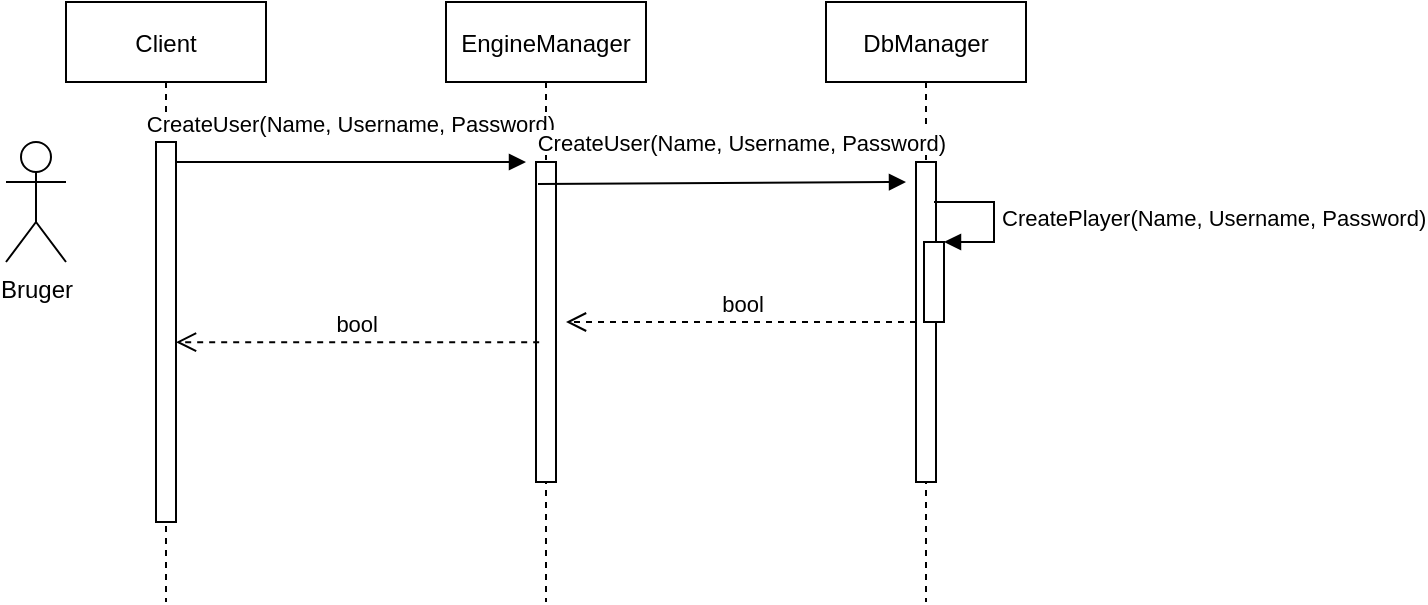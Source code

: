<mxfile version="18.0.1" type="device"><diagram id="iJ9n91fY2FCBvR-sSFoT" name="Side-1"><mxGraphModel dx="881" dy="448" grid="1" gridSize="10" guides="1" tooltips="1" connect="1" arrows="1" fold="1" page="1" pageScale="1" pageWidth="1654" pageHeight="1169" math="0" shadow="0"><root><mxCell id="0"/><mxCell id="1" parent="0"/><mxCell id="Rkr01xOBmXxOAei_y_3j-1" value="Client" style="shape=umlLifeline;perimeter=lifelinePerimeter;container=1;collapsible=0;recursiveResize=0;rounded=0;shadow=0;strokeWidth=1;" vertex="1" parent="1"><mxGeometry x="120" y="80" width="100" height="300" as="geometry"/></mxCell><mxCell id="Rkr01xOBmXxOAei_y_3j-2" value="" style="points=[];perimeter=orthogonalPerimeter;rounded=0;shadow=0;strokeWidth=1;" vertex="1" parent="Rkr01xOBmXxOAei_y_3j-1"><mxGeometry x="45" y="70" width="10" height="190" as="geometry"/></mxCell><mxCell id="Rkr01xOBmXxOAei_y_3j-3" value="EngineManager" style="shape=umlLifeline;perimeter=lifelinePerimeter;container=1;collapsible=0;recursiveResize=0;rounded=0;shadow=0;strokeWidth=1;" vertex="1" parent="1"><mxGeometry x="310" y="80" width="100" height="300" as="geometry"/></mxCell><mxCell id="Rkr01xOBmXxOAei_y_3j-4" value="" style="points=[];perimeter=orthogonalPerimeter;rounded=0;shadow=0;strokeWidth=1;" vertex="1" parent="Rkr01xOBmXxOAei_y_3j-3"><mxGeometry x="45" y="80" width="10" height="160" as="geometry"/></mxCell><mxCell id="Rkr01xOBmXxOAei_y_3j-5" value="bool" style="verticalAlign=bottom;endArrow=open;dashed=1;endSize=8;shadow=0;strokeWidth=1;exitX=0.159;exitY=0.563;exitDx=0;exitDy=0;exitPerimeter=0;" edge="1" parent="1" source="Rkr01xOBmXxOAei_y_3j-4" target="Rkr01xOBmXxOAei_y_3j-2"><mxGeometry relative="1" as="geometry"><mxPoint x="275" y="236" as="targetPoint"/></mxGeometry></mxCell><mxCell id="Rkr01xOBmXxOAei_y_3j-6" value="CreateUser(Name, Username, Password)" style="verticalAlign=bottom;endArrow=block;shadow=0;strokeWidth=1;" edge="1" parent="1" source="Rkr01xOBmXxOAei_y_3j-2"><mxGeometry y="10" relative="1" as="geometry"><mxPoint x="275" y="160" as="sourcePoint"/><mxPoint x="350" y="160" as="targetPoint"/><mxPoint as="offset"/></mxGeometry></mxCell><mxCell id="Rkr01xOBmXxOAei_y_3j-7" value="DbManager" style="shape=umlLifeline;perimeter=lifelinePerimeter;container=1;collapsible=0;recursiveResize=0;rounded=0;shadow=0;strokeWidth=1;" vertex="1" parent="1"><mxGeometry x="500" y="80" width="100" height="300" as="geometry"/></mxCell><mxCell id="Rkr01xOBmXxOAei_y_3j-8" value="" style="points=[];perimeter=orthogonalPerimeter;rounded=0;shadow=0;strokeWidth=1;" vertex="1" parent="Rkr01xOBmXxOAei_y_3j-7"><mxGeometry x="45" y="80" width="10" height="160" as="geometry"/></mxCell><mxCell id="Rkr01xOBmXxOAei_y_3j-9" value="" style="html=1;points=[];perimeter=orthogonalPerimeter;" vertex="1" parent="Rkr01xOBmXxOAei_y_3j-7"><mxGeometry x="49" y="120" width="10" height="40" as="geometry"/></mxCell><mxCell id="Rkr01xOBmXxOAei_y_3j-10" value="CreatePlayer(Name, Username, Password)" style="edgeStyle=orthogonalEdgeStyle;html=1;align=left;spacingLeft=2;endArrow=block;rounded=0;entryX=1;entryY=0;" edge="1" parent="Rkr01xOBmXxOAei_y_3j-7" target="Rkr01xOBmXxOAei_y_3j-9"><mxGeometry relative="1" as="geometry"><mxPoint x="54" y="100" as="sourcePoint"/><Array as="points"><mxPoint x="84" y="100"/></Array></mxGeometry></mxCell><mxCell id="Rkr01xOBmXxOAei_y_3j-11" value="Bruger" style="shape=umlActor;verticalLabelPosition=bottom;verticalAlign=top;html=1;outlineConnect=0;" vertex="1" parent="1"><mxGeometry x="90" y="150" width="30" height="60" as="geometry"/></mxCell><mxCell id="Rkr01xOBmXxOAei_y_3j-12" value="CreateUser(Name, Username, Password)" style="verticalAlign=bottom;endArrow=block;shadow=0;strokeWidth=1;" edge="1" parent="1"><mxGeometry x="0.106" y="11" relative="1" as="geometry"><mxPoint x="356" y="171.0" as="sourcePoint"/><mxPoint x="540" y="170" as="targetPoint"/><mxPoint as="offset"/></mxGeometry></mxCell><mxCell id="Rkr01xOBmXxOAei_y_3j-13" value="bool" style="html=1;verticalAlign=bottom;endArrow=open;dashed=1;endSize=8;rounded=0;" edge="1" parent="1" source="Rkr01xOBmXxOAei_y_3j-8"><mxGeometry relative="1" as="geometry"><mxPoint x="520" y="250" as="sourcePoint"/><mxPoint x="370" y="240" as="targetPoint"/></mxGeometry></mxCell></root></mxGraphModel></diagram></mxfile>